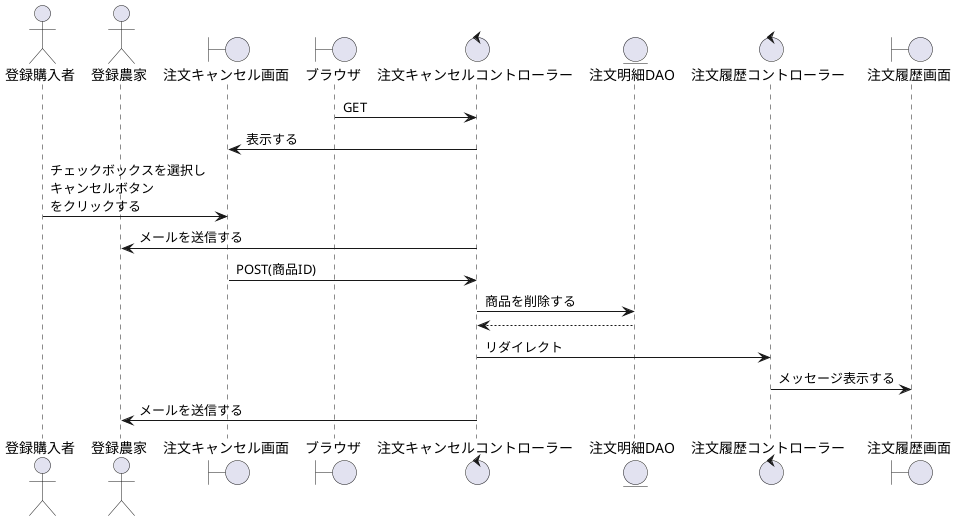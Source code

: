 @startuml 注文キャンセル

actor "登録購入者" as account
actor "登録農家" as f
boundary "注文キャンセル画面" as delete_product
boundary "ブラウザ" as brz
control  "注文キャンセルコントローラー" as history_c
entity   "注文明細DAO" as history_db
control  "注文履歴コントローラー" as completion_c
boundary "注文履歴画面" as ccc

'-------------------------------------------------------------------------
brz -> history_c : GET
history_c -> delete_product : 表示する
account -> delete_product : チェックボックスを選択し\nキャンセルボタン\nをクリックする
history_c -> f : メールを送信する
delete_product -> history_c : POST(商品ID)
history_c -> history_db : 商品を削除する
history_c <-- history_db
history_c -> completion_c : リダイレクト
completion_c -> ccc : メッセージ表示する
history_c -> f : メールを送信する
@enduml
